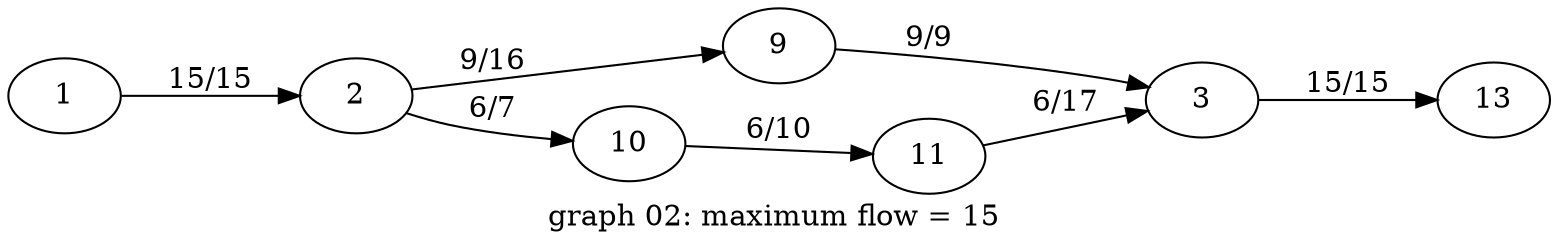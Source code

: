 digraph g{

rankdir = LR

2 -> 9 [label = " 9/16 "];
2 -> 10 [label = " 6/7 "];
9 -> 3 [label = " 9/9 "];
10 -> 11 [label = " 6/10 "];
11 -> 3 [label = " 6/17 "];
1 -> 2 [label = " 15/15 "];
3 -> 13 [label = " 15/15 "];

label = "graph 02: maximum flow = 15 "
}